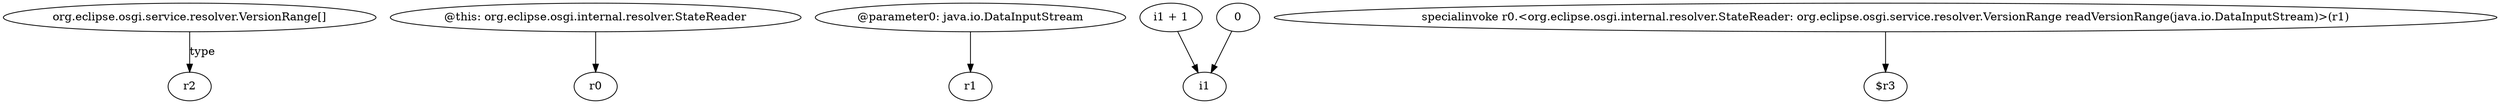 digraph g {
0[label="org.eclipse.osgi.service.resolver.VersionRange[]"]
1[label="r2"]
0->1[label="type"]
2[label="@this: org.eclipse.osgi.internal.resolver.StateReader"]
3[label="r0"]
2->3[label=""]
4[label="@parameter0: java.io.DataInputStream"]
5[label="r1"]
4->5[label=""]
6[label="i1 + 1"]
7[label="i1"]
6->7[label=""]
8[label="specialinvoke r0.<org.eclipse.osgi.internal.resolver.StateReader: org.eclipse.osgi.service.resolver.VersionRange readVersionRange(java.io.DataInputStream)>(r1)"]
9[label="$r3"]
8->9[label=""]
10[label="0"]
10->7[label=""]
}